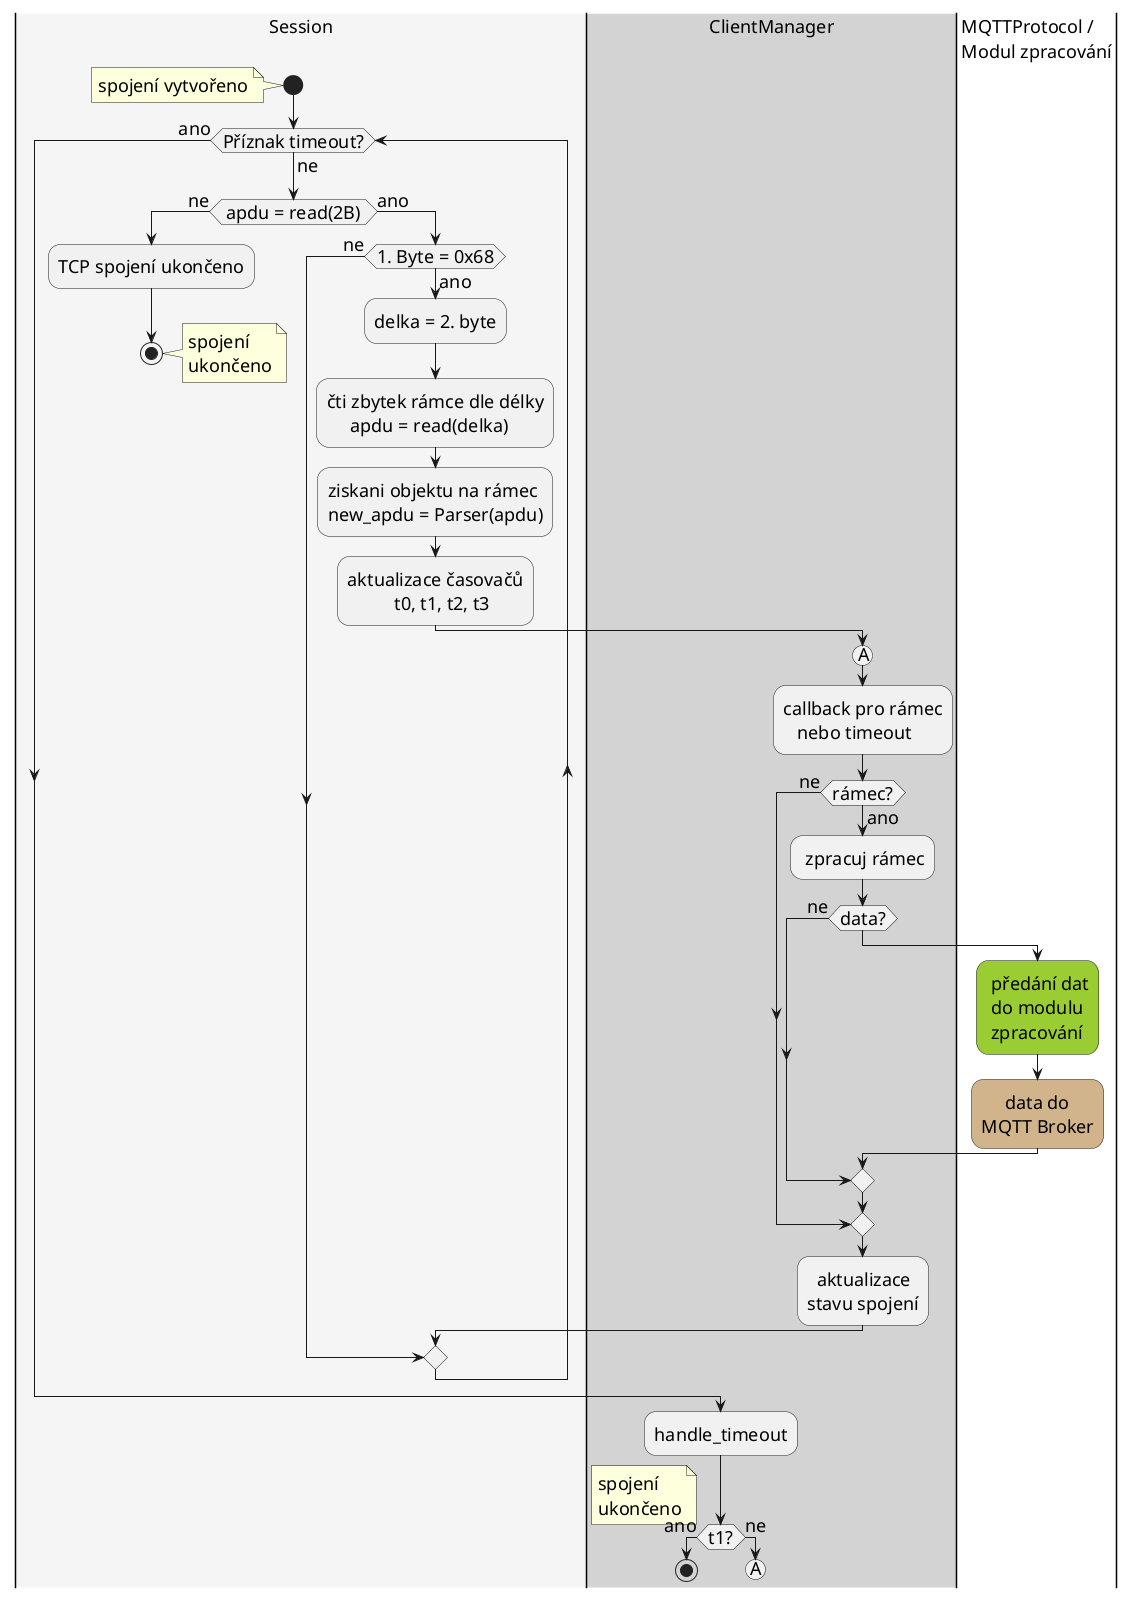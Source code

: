 @startuml
skinparam DefaultFontSize 18

|#whitesmoke|Session|
start
note: spojení vytvořeno
while (Příznak timeout?) is (ne)
    if ( apdu = read(2B) )  is (ne) then
        :TCP spojení ukončeno;
        stop
        note right: spojení\nukončeno
    else (ano)
        if (1. Byte = 0x68) is (ne) then
        else (ano)
            :delka = 2. byte;
            :čti zbytek rámce dle délky\n     apdu = read(delka);
            :ziskani objektu na rámec\nnew_apdu = Parser(apdu);
            :aktualizace časovačů\n          t0, t1, t2, t3;


            |#lightgray|ClientManager|
            (A)
            :callback pro rámec\n   nebo timeout;
            if (rámec?) is (ano) then
                : zpracuj rámec;

                if (data?) is ( ) then
                    |MQTTProtocol /\nModul zpracování|
                    #yellowgreen: předání dat\n do modulu\n zpracování;

                    #tan:     data do \nMQTT Broker;
                else (ne)
                    |#lightgray|ClientManager|
                endif

            else (ne)
            endif
                |#lightgray|ClientManager|
                :  aktualizace\nstavu spojení;
        endif
    endif
endwhile (ano)
:handle_timeout;
if (t1?) is (ano) then
    |#lightgray|ClientManager|
    note left: spojení\nukončeno
    stop

else (ne)
    (A)
    detach
endif
@enduml

                |#lightgray|ClientManager|
                : ulož rámec \ndo databáze;